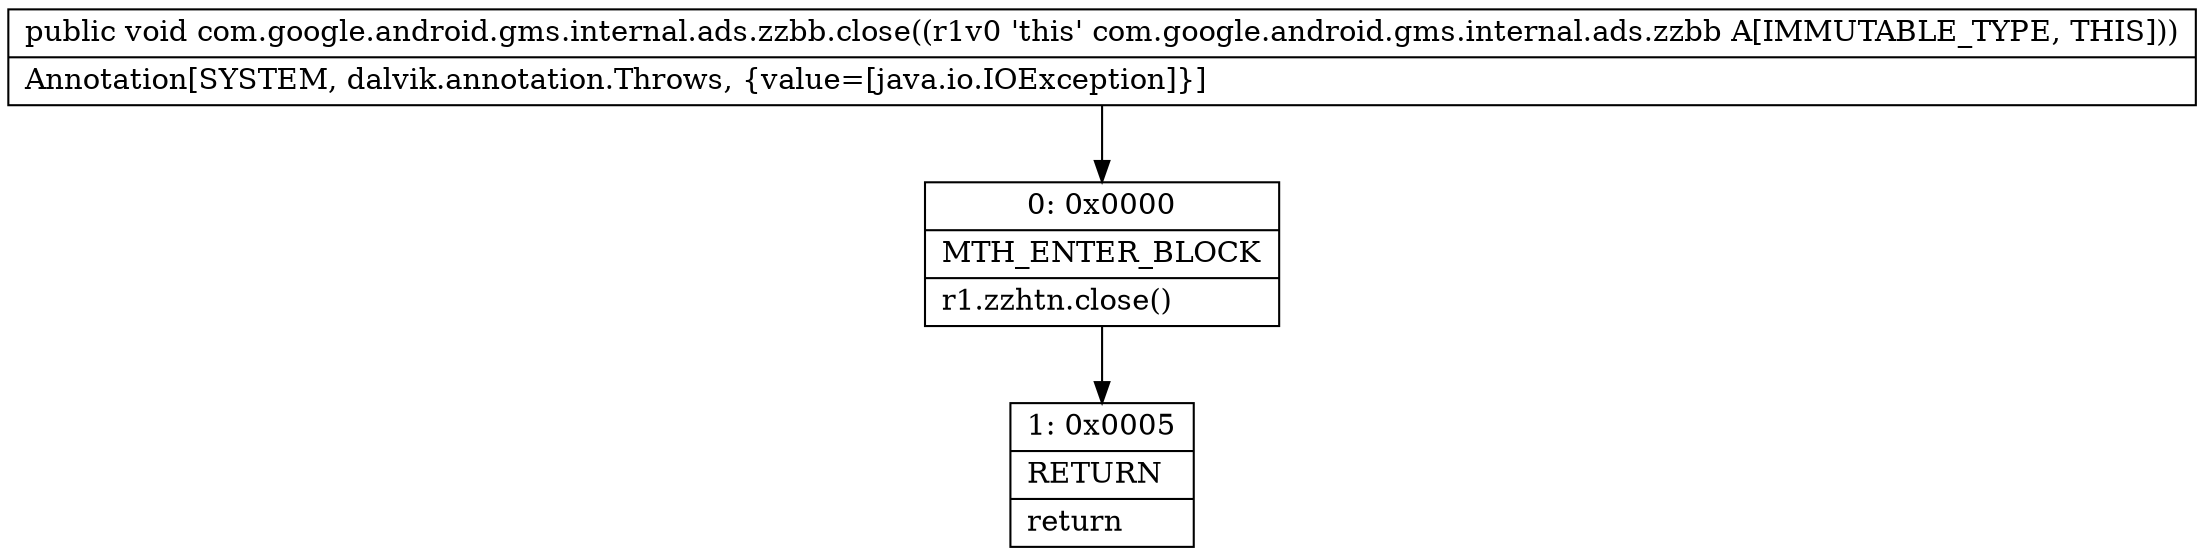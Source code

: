 digraph "CFG forcom.google.android.gms.internal.ads.zzbb.close()V" {
Node_0 [shape=record,label="{0\:\ 0x0000|MTH_ENTER_BLOCK\l|r1.zzhtn.close()\l}"];
Node_1 [shape=record,label="{1\:\ 0x0005|RETURN\l|return\l}"];
MethodNode[shape=record,label="{public void com.google.android.gms.internal.ads.zzbb.close((r1v0 'this' com.google.android.gms.internal.ads.zzbb A[IMMUTABLE_TYPE, THIS]))  | Annotation[SYSTEM, dalvik.annotation.Throws, \{value=[java.io.IOException]\}]\l}"];
MethodNode -> Node_0;
Node_0 -> Node_1;
}


